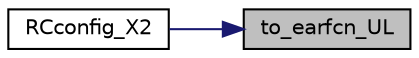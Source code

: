 digraph "to_earfcn_UL"
{
 // LATEX_PDF_SIZE
  edge [fontname="Helvetica",fontsize="10",labelfontname="Helvetica",labelfontsize="10"];
  node [fontname="Helvetica",fontsize="10",shape=record];
  rankdir="RL";
  Node1 [label="to_earfcn_UL",height=0.2,width=0.4,color="black", fillcolor="grey75", style="filled", fontcolor="black",tooltip=" "];
  Node1 -> Node2 [dir="back",color="midnightblue",fontsize="10",style="solid",fontname="Helvetica"];
  Node2 [label="RCconfig_X2",height=0.2,width=0.4,color="black", fillcolor="white", style="filled",URL="$group____enb__app.html#ga2683c88ad88d698cc7f667371681ca97",tooltip=" "];
}
